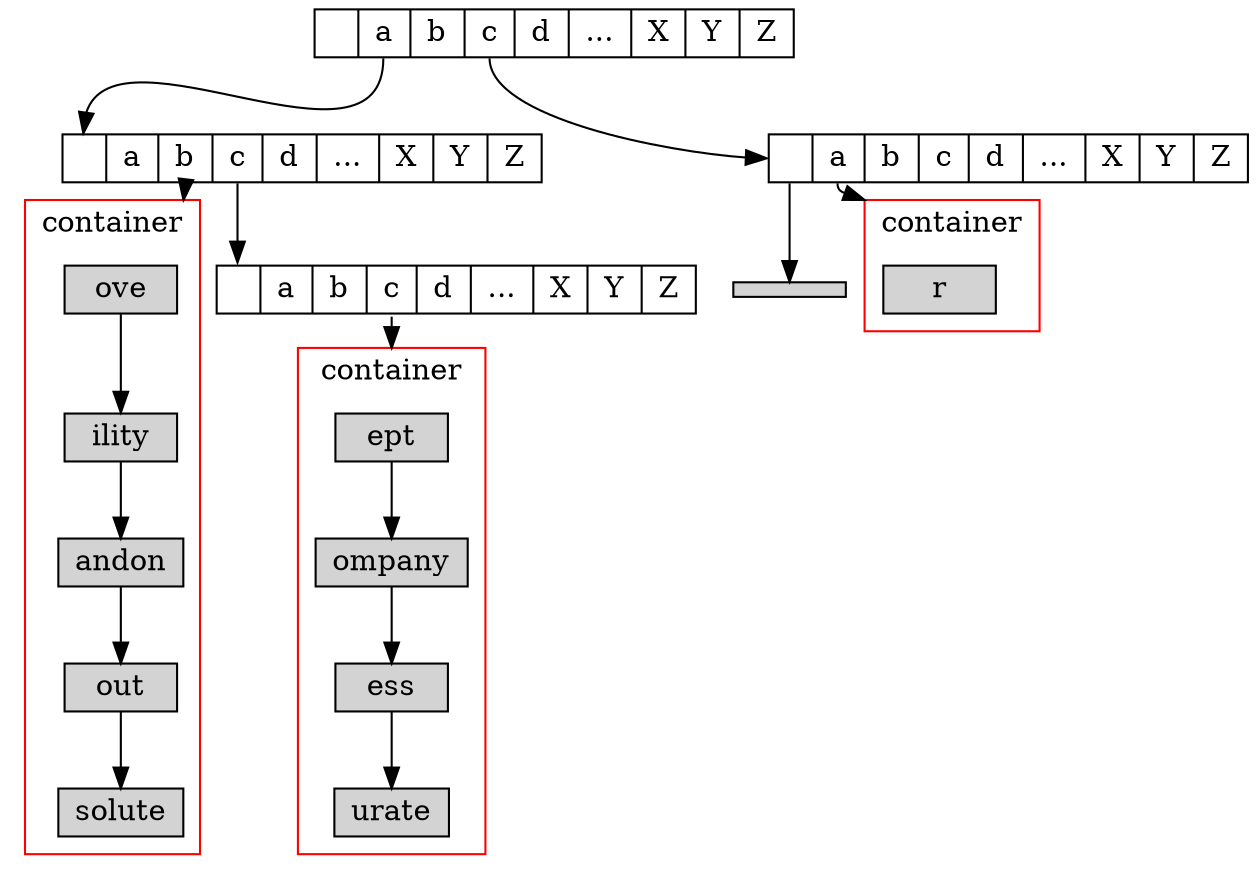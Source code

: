 digraph demo {
//    splines=false
    compound=true;//指向子图
    node [shape="record", height=.1]
    node0[label="<f>|<f0>a | <f1> b | <f2>c| <f3>d|<f4>...|<f5>X|<f6>Y|<f7>Z"]
    node1[label="<f>|<f0>a | <f1> b | <f2>c| <f3>d|<f4>...|<f5>X|<f6>Y|<f7>Z"]
    node2[label="<f>|<f0>a | <f1> b | <f2>c| <f3>d|<f4>...|<f5>X|<f6>Y|<f7>Z"]
    node3[label="<f>|<f0>a | <f1> b | <f2>c| <f3>d|<f4>...|<f5>X|<f6>Y|<f7>Z"]
    node0:f0 -> node1:f
    node0:f2 -> node2:f
    node1:f2 -> node3:f
    subgraph cluster_ab{
	node [style=filled];
	ove->ility->andon->out->solute;
	color=red;
	label="container";
}
    subgraph cluster_acc{
	node [style=filled];
	ept->ompany->ess->urate;
	color=red;
	label="container";
}
    subgraph cluster_ca{
	node [style=filled];
	r;
	color=red;
	label="container"
}
""[style=filled]
node2:f0->r[lhead=cluster_ca];
node1:f1->ove[lhead=cluster_ab];
node3:f2->ept[lhead=cluster_acc];
node2:f->"";
}
